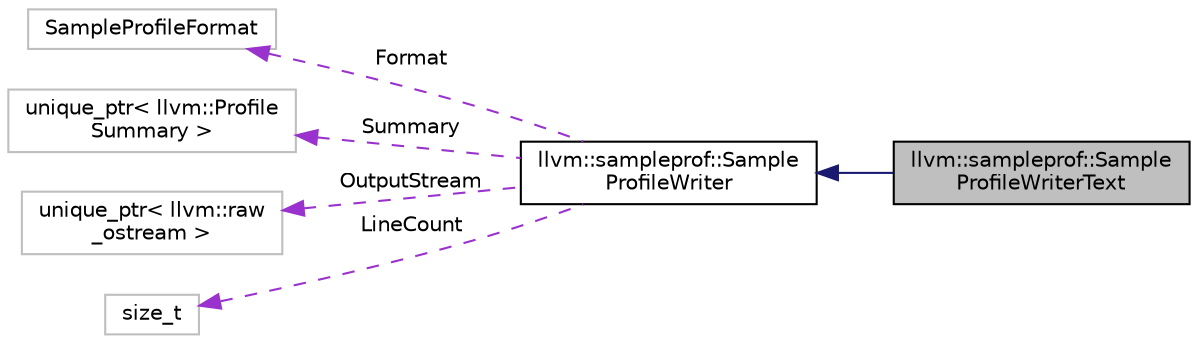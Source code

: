 digraph "llvm::sampleprof::SampleProfileWriterText"
{
 // LATEX_PDF_SIZE
  bgcolor="transparent";
  edge [fontname="Helvetica",fontsize="10",labelfontname="Helvetica",labelfontsize="10"];
  node [fontname="Helvetica",fontsize="10",shape=record];
  rankdir="LR";
  Node1 [label="llvm::sampleprof::Sample\lProfileWriterText",height=0.2,width=0.4,color="black", fillcolor="grey75", style="filled", fontcolor="black",tooltip="Sample-based profile writer (text format)."];
  Node2 -> Node1 [dir="back",color="midnightblue",fontsize="10",style="solid",fontname="Helvetica"];
  Node2 [label="llvm::sampleprof::Sample\lProfileWriter",height=0.2,width=0.4,color="black",URL="$classllvm_1_1sampleprof_1_1SampleProfileWriter.html",tooltip="Sample-based profile writer. Base class."];
  Node3 -> Node2 [dir="back",color="darkorchid3",fontsize="10",style="dashed",label=" Format" ,fontname="Helvetica"];
  Node3 [label="SampleProfileFormat",height=0.2,width=0.4,color="grey75",tooltip=" "];
  Node4 -> Node2 [dir="back",color="darkorchid3",fontsize="10",style="dashed",label=" Summary" ,fontname="Helvetica"];
  Node4 [label="unique_ptr\< llvm::Profile\lSummary \>",height=0.2,width=0.4,color="grey75",tooltip=" "];
  Node5 -> Node2 [dir="back",color="darkorchid3",fontsize="10",style="dashed",label=" OutputStream" ,fontname="Helvetica"];
  Node5 [label="unique_ptr\< llvm::raw\l_ostream \>",height=0.2,width=0.4,color="grey75",tooltip=" "];
  Node6 -> Node2 [dir="back",color="darkorchid3",fontsize="10",style="dashed",label=" LineCount" ,fontname="Helvetica"];
  Node6 [label="size_t",height=0.2,width=0.4,color="grey75",tooltip=" "];
}
